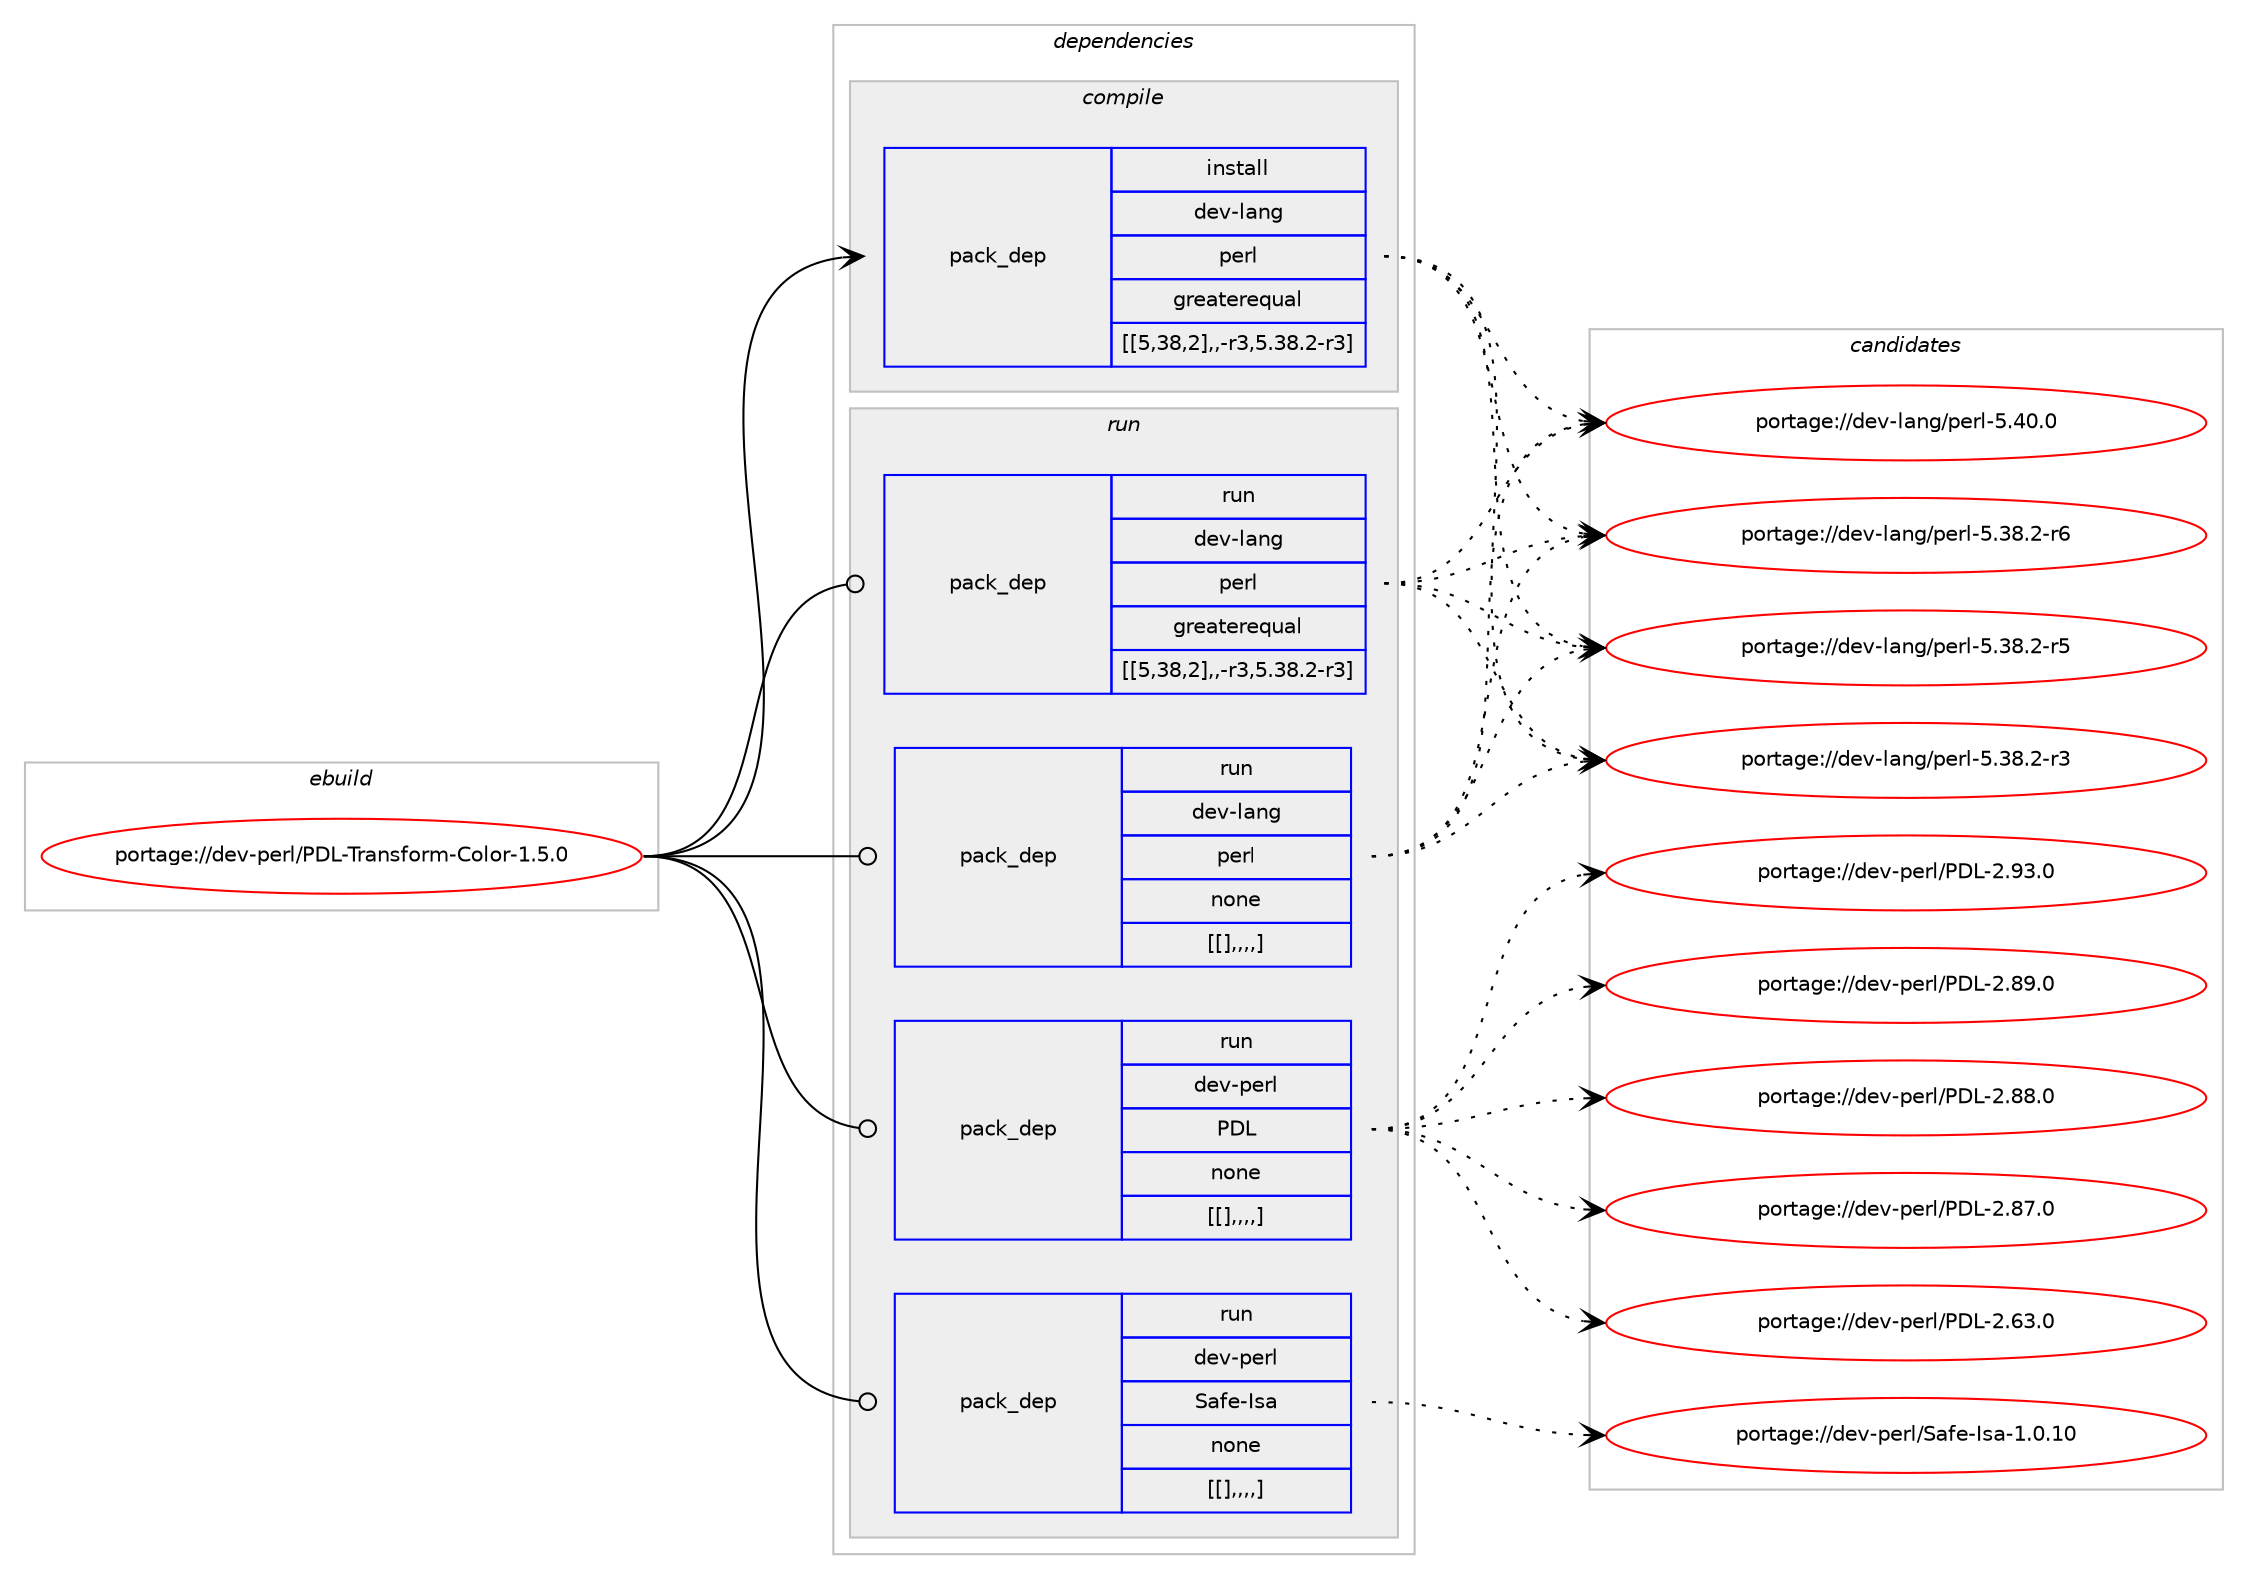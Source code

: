 digraph prolog {

# *************
# Graph options
# *************

newrank=true;
concentrate=true;
compound=true;
graph [rankdir=LR,fontname=Helvetica,fontsize=10,ranksep=1.5];#, ranksep=2.5, nodesep=0.2];
edge  [arrowhead=vee];
node  [fontname=Helvetica,fontsize=10];

# **********
# The ebuild
# **********

subgraph cluster_leftcol {
color=gray;
label=<<i>ebuild</i>>;
id [label="portage://dev-perl/PDL-Transform-Color-1.5.0", color=red, width=4, href="../dev-perl/PDL-Transform-Color-1.5.0.svg"];
}

# ****************
# The dependencies
# ****************

subgraph cluster_midcol {
color=gray;
label=<<i>dependencies</i>>;
subgraph cluster_compile {
fillcolor="#eeeeee";
style=filled;
label=<<i>compile</i>>;
subgraph pack106269 {
dependency139425 [label=<<TABLE BORDER="0" CELLBORDER="1" CELLSPACING="0" CELLPADDING="4" WIDTH="220"><TR><TD ROWSPAN="6" CELLPADDING="30">pack_dep</TD></TR><TR><TD WIDTH="110">install</TD></TR><TR><TD>dev-lang</TD></TR><TR><TD>perl</TD></TR><TR><TD>greaterequal</TD></TR><TR><TD>[[5,38,2],,-r3,5.38.2-r3]</TD></TR></TABLE>>, shape=none, color=blue];
}
id:e -> dependency139425:w [weight=20,style="solid",arrowhead="vee"];
}
subgraph cluster_compileandrun {
fillcolor="#eeeeee";
style=filled;
label=<<i>compile and run</i>>;
}
subgraph cluster_run {
fillcolor="#eeeeee";
style=filled;
label=<<i>run</i>>;
subgraph pack106275 {
dependency139448 [label=<<TABLE BORDER="0" CELLBORDER="1" CELLSPACING="0" CELLPADDING="4" WIDTH="220"><TR><TD ROWSPAN="6" CELLPADDING="30">pack_dep</TD></TR><TR><TD WIDTH="110">run</TD></TR><TR><TD>dev-lang</TD></TR><TR><TD>perl</TD></TR><TR><TD>greaterequal</TD></TR><TR><TD>[[5,38,2],,-r3,5.38.2-r3]</TD></TR></TABLE>>, shape=none, color=blue];
}
id:e -> dependency139448:w [weight=20,style="solid",arrowhead="odot"];
subgraph pack106296 {
dependency139485 [label=<<TABLE BORDER="0" CELLBORDER="1" CELLSPACING="0" CELLPADDING="4" WIDTH="220"><TR><TD ROWSPAN="6" CELLPADDING="30">pack_dep</TD></TR><TR><TD WIDTH="110">run</TD></TR><TR><TD>dev-lang</TD></TR><TR><TD>perl</TD></TR><TR><TD>none</TD></TR><TR><TD>[[],,,,]</TD></TR></TABLE>>, shape=none, color=blue];
}
id:e -> dependency139485:w [weight=20,style="solid",arrowhead="odot"];
subgraph pack106332 {
dependency139489 [label=<<TABLE BORDER="0" CELLBORDER="1" CELLSPACING="0" CELLPADDING="4" WIDTH="220"><TR><TD ROWSPAN="6" CELLPADDING="30">pack_dep</TD></TR><TR><TD WIDTH="110">run</TD></TR><TR><TD>dev-perl</TD></TR><TR><TD>PDL</TD></TR><TR><TD>none</TD></TR><TR><TD>[[],,,,]</TD></TR></TABLE>>, shape=none, color=blue];
}
id:e -> dependency139489:w [weight=20,style="solid",arrowhead="odot"];
subgraph pack106334 {
dependency139492 [label=<<TABLE BORDER="0" CELLBORDER="1" CELLSPACING="0" CELLPADDING="4" WIDTH="220"><TR><TD ROWSPAN="6" CELLPADDING="30">pack_dep</TD></TR><TR><TD WIDTH="110">run</TD></TR><TR><TD>dev-perl</TD></TR><TR><TD>Safe-Isa</TD></TR><TR><TD>none</TD></TR><TR><TD>[[],,,,]</TD></TR></TABLE>>, shape=none, color=blue];
}
id:e -> dependency139492:w [weight=20,style="solid",arrowhead="odot"];
}
}

# **************
# The candidates
# **************

subgraph cluster_choices {
rank=same;
color=gray;
label=<<i>candidates</i>>;

subgraph choice106145 {
color=black;
nodesep=1;
choice10010111845108971101034711210111410845534652484648 [label="portage://dev-lang/perl-5.40.0", color=red, width=4,href="../dev-lang/perl-5.40.0.svg"];
choice100101118451089711010347112101114108455346515646504511454 [label="portage://dev-lang/perl-5.38.2-r6", color=red, width=4,href="../dev-lang/perl-5.38.2-r6.svg"];
choice100101118451089711010347112101114108455346515646504511453 [label="portage://dev-lang/perl-5.38.2-r5", color=red, width=4,href="../dev-lang/perl-5.38.2-r5.svg"];
choice100101118451089711010347112101114108455346515646504511451 [label="portage://dev-lang/perl-5.38.2-r3", color=red, width=4,href="../dev-lang/perl-5.38.2-r3.svg"];
dependency139425:e -> choice10010111845108971101034711210111410845534652484648:w [style=dotted,weight="100"];
dependency139425:e -> choice100101118451089711010347112101114108455346515646504511454:w [style=dotted,weight="100"];
dependency139425:e -> choice100101118451089711010347112101114108455346515646504511453:w [style=dotted,weight="100"];
dependency139425:e -> choice100101118451089711010347112101114108455346515646504511451:w [style=dotted,weight="100"];
}
subgraph choice106170 {
color=black;
nodesep=1;
choice10010111845108971101034711210111410845534652484648 [label="portage://dev-lang/perl-5.40.0", color=red, width=4,href="../dev-lang/perl-5.40.0.svg"];
choice100101118451089711010347112101114108455346515646504511454 [label="portage://dev-lang/perl-5.38.2-r6", color=red, width=4,href="../dev-lang/perl-5.38.2-r6.svg"];
choice100101118451089711010347112101114108455346515646504511453 [label="portage://dev-lang/perl-5.38.2-r5", color=red, width=4,href="../dev-lang/perl-5.38.2-r5.svg"];
choice100101118451089711010347112101114108455346515646504511451 [label="portage://dev-lang/perl-5.38.2-r3", color=red, width=4,href="../dev-lang/perl-5.38.2-r3.svg"];
dependency139448:e -> choice10010111845108971101034711210111410845534652484648:w [style=dotted,weight="100"];
dependency139448:e -> choice100101118451089711010347112101114108455346515646504511454:w [style=dotted,weight="100"];
dependency139448:e -> choice100101118451089711010347112101114108455346515646504511453:w [style=dotted,weight="100"];
dependency139448:e -> choice100101118451089711010347112101114108455346515646504511451:w [style=dotted,weight="100"];
}
subgraph choice106176 {
color=black;
nodesep=1;
choice10010111845108971101034711210111410845534652484648 [label="portage://dev-lang/perl-5.40.0", color=red, width=4,href="../dev-lang/perl-5.40.0.svg"];
choice100101118451089711010347112101114108455346515646504511454 [label="portage://dev-lang/perl-5.38.2-r6", color=red, width=4,href="../dev-lang/perl-5.38.2-r6.svg"];
choice100101118451089711010347112101114108455346515646504511453 [label="portage://dev-lang/perl-5.38.2-r5", color=red, width=4,href="../dev-lang/perl-5.38.2-r5.svg"];
choice100101118451089711010347112101114108455346515646504511451 [label="portage://dev-lang/perl-5.38.2-r3", color=red, width=4,href="../dev-lang/perl-5.38.2-r3.svg"];
dependency139485:e -> choice10010111845108971101034711210111410845534652484648:w [style=dotted,weight="100"];
dependency139485:e -> choice100101118451089711010347112101114108455346515646504511454:w [style=dotted,weight="100"];
dependency139485:e -> choice100101118451089711010347112101114108455346515646504511453:w [style=dotted,weight="100"];
dependency139485:e -> choice100101118451089711010347112101114108455346515646504511451:w [style=dotted,weight="100"];
}
subgraph choice106181 {
color=black;
nodesep=1;
choice100101118451121011141084780687645504657514648 [label="portage://dev-perl/PDL-2.93.0", color=red, width=4,href="../dev-perl/PDL-2.93.0.svg"];
choice100101118451121011141084780687645504656574648 [label="portage://dev-perl/PDL-2.89.0", color=red, width=4,href="../dev-perl/PDL-2.89.0.svg"];
choice100101118451121011141084780687645504656564648 [label="portage://dev-perl/PDL-2.88.0", color=red, width=4,href="../dev-perl/PDL-2.88.0.svg"];
choice100101118451121011141084780687645504656554648 [label="portage://dev-perl/PDL-2.87.0", color=red, width=4,href="../dev-perl/PDL-2.87.0.svg"];
choice100101118451121011141084780687645504654514648 [label="portage://dev-perl/PDL-2.63.0", color=red, width=4,href="../dev-perl/PDL-2.63.0.svg"];
dependency139489:e -> choice100101118451121011141084780687645504657514648:w [style=dotted,weight="100"];
dependency139489:e -> choice100101118451121011141084780687645504656574648:w [style=dotted,weight="100"];
dependency139489:e -> choice100101118451121011141084780687645504656564648:w [style=dotted,weight="100"];
dependency139489:e -> choice100101118451121011141084780687645504656554648:w [style=dotted,weight="100"];
dependency139489:e -> choice100101118451121011141084780687645504654514648:w [style=dotted,weight="100"];
}
subgraph choice106188 {
color=black;
nodesep=1;
choice1001011184511210111410847839710210145731159745494648464948 [label="portage://dev-perl/Safe-Isa-1.0.10", color=red, width=4,href="../dev-perl/Safe-Isa-1.0.10.svg"];
dependency139492:e -> choice1001011184511210111410847839710210145731159745494648464948:w [style=dotted,weight="100"];
}
}

}
